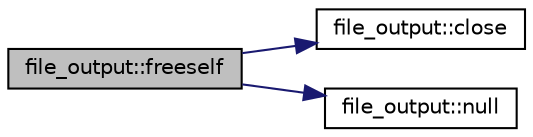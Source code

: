 digraph "file_output::freeself"
{
  edge [fontname="Helvetica",fontsize="10",labelfontname="Helvetica",labelfontsize="10"];
  node [fontname="Helvetica",fontsize="10",shape=record];
  rankdir="LR";
  Node20 [label="file_output::freeself",height=0.2,width=0.4,color="black", fillcolor="grey75", style="filled", fontcolor="black"];
  Node20 -> Node21 [color="midnightblue",fontsize="10",style="solid",fontname="Helvetica"];
  Node21 [label="file_output::close",height=0.2,width=0.4,color="black", fillcolor="white", style="filled",URL="$d8/dc7/classfile__output.html#a9b85121967f7cd6537707f57140a6f4e"];
  Node20 -> Node22 [color="midnightblue",fontsize="10",style="solid",fontname="Helvetica"];
  Node22 [label="file_output::null",height=0.2,width=0.4,color="black", fillcolor="white", style="filled",URL="$d8/dc7/classfile__output.html#a533ca0160e5dea028b4022c04ca150f9"];
}
